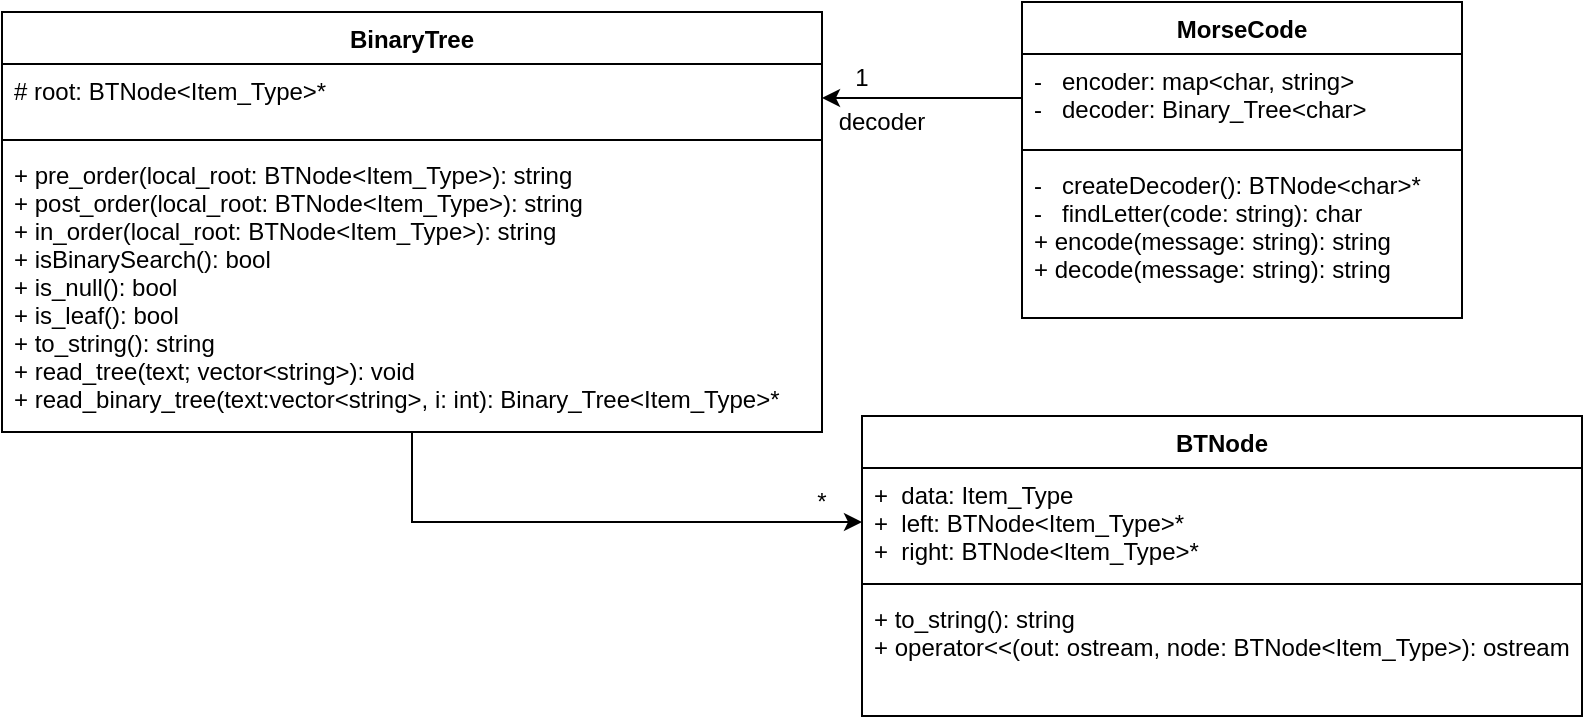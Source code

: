 <mxfile version="10.9.8" type="github"><diagram id="LvxoSfqAf_OF_vK_Qj2q" name="Page-1"><mxGraphModel dx="916" dy="549" grid="1" gridSize="10" guides="1" tooltips="1" connect="1" arrows="1" fold="1" page="1" pageScale="1" pageWidth="850" pageHeight="1100" math="0" shadow="0"><root><mxCell id="0"/><mxCell id="1" parent="0"/><mxCell id="q8BblVYlXvFASIdve6lT-19" style="edgeStyle=orthogonalEdgeStyle;rounded=0;orthogonalLoop=1;jettySize=auto;html=1;entryX=0;entryY=0.5;entryDx=0;entryDy=0;" parent="1" source="q8BblVYlXvFASIdve6lT-5" target="q8BblVYlXvFASIdve6lT-10" edge="1"><mxGeometry relative="1" as="geometry"/></mxCell><mxCell id="q8BblVYlXvFASIdve6lT-5" value="BinaryTree" style="swimlane;fontStyle=1;align=center;verticalAlign=top;childLayout=stackLayout;horizontal=1;startSize=26;horizontalStack=0;resizeParent=1;resizeParentMax=0;resizeLast=0;collapsible=1;marginBottom=0;" parent="1" vertex="1"><mxGeometry x="30" y="148" width="410" height="210" as="geometry"/></mxCell><mxCell id="q8BblVYlXvFASIdve6lT-6" value="# root: BTNode&lt;Item_Type&gt;*&#10;&#10;" style="text;strokeColor=none;fillColor=none;align=left;verticalAlign=top;spacingLeft=4;spacingRight=4;overflow=hidden;rotatable=0;points=[[0,0.5],[1,0.5]];portConstraint=eastwest;" parent="q8BblVYlXvFASIdve6lT-5" vertex="1"><mxGeometry y="26" width="410" height="34" as="geometry"/></mxCell><mxCell id="q8BblVYlXvFASIdve6lT-7" value="" style="line;strokeWidth=1;fillColor=none;align=left;verticalAlign=middle;spacingTop=-1;spacingLeft=3;spacingRight=3;rotatable=0;labelPosition=right;points=[];portConstraint=eastwest;" parent="q8BblVYlXvFASIdve6lT-5" vertex="1"><mxGeometry y="60" width="410" height="8" as="geometry"/></mxCell><mxCell id="q8BblVYlXvFASIdve6lT-8" value="+ pre_order(local_root: BTNode&lt;Item_Type&gt;): string&#10;+ post_order(local_root: BTNode&lt;Item_Type&gt;): string&#10;+ in_order(local_root: BTNode&lt;Item_Type&gt;): string&#10;+ isBinarySearch(): bool&#10;+ is_null(): bool&#10;+ is_leaf(): bool&#10;+ to_string(): string&#10;+ read_tree(text; vector&lt;string&gt;): void&#10;+ read_binary_tree(text:vector&lt;string&gt;, i: int): Binary_Tree&lt;Item_Type&gt;* " style="text;strokeColor=none;fillColor=none;align=left;verticalAlign=top;spacingLeft=4;spacingRight=4;overflow=hidden;rotatable=0;points=[[0,0.5],[1,0.5]];portConstraint=eastwest;" parent="q8BblVYlXvFASIdve6lT-5" vertex="1"><mxGeometry y="68" width="410" height="142" as="geometry"/></mxCell><mxCell id="q8BblVYlXvFASIdve6lT-9" value="BTNode" style="swimlane;fontStyle=1;align=center;verticalAlign=top;childLayout=stackLayout;horizontal=1;startSize=26;horizontalStack=0;resizeParent=1;resizeParentMax=0;resizeLast=0;collapsible=1;marginBottom=0;" parent="1" vertex="1"><mxGeometry x="460" y="350" width="360" height="150" as="geometry"/></mxCell><mxCell id="q8BblVYlXvFASIdve6lT-10" value="+  data: Item_Type &#10;+  left: BTNode&lt;Item_Type&gt;* &#10;+  right: BTNode&lt;Item_Type&gt;* " style="text;strokeColor=none;fillColor=none;align=left;verticalAlign=top;spacingLeft=4;spacingRight=4;overflow=hidden;rotatable=0;points=[[0,0.5],[1,0.5]];portConstraint=eastwest;" parent="q8BblVYlXvFASIdve6lT-9" vertex="1"><mxGeometry y="26" width="360" height="54" as="geometry"/></mxCell><mxCell id="q8BblVYlXvFASIdve6lT-11" value="" style="line;strokeWidth=1;fillColor=none;align=left;verticalAlign=middle;spacingTop=-1;spacingLeft=3;spacingRight=3;rotatable=0;labelPosition=right;points=[];portConstraint=eastwest;" parent="q8BblVYlXvFASIdve6lT-9" vertex="1"><mxGeometry y="80" width="360" height="8" as="geometry"/></mxCell><mxCell id="q8BblVYlXvFASIdve6lT-12" value="+ to_string(): string&#10;+ operator&lt;&lt;(out: ostream, node: BTNode&lt;Item_Type&gt;): ostream " style="text;strokeColor=none;fillColor=none;align=left;verticalAlign=top;spacingLeft=4;spacingRight=4;overflow=hidden;rotatable=0;points=[[0,0.5],[1,0.5]];portConstraint=eastwest;" parent="q8BblVYlXvFASIdve6lT-9" vertex="1"><mxGeometry y="88" width="360" height="62" as="geometry"/></mxCell><mxCell id="q8BblVYlXvFASIdve6lT-13" value="MorseCode" style="swimlane;fontStyle=1;align=center;verticalAlign=top;childLayout=stackLayout;horizontal=1;startSize=26;horizontalStack=0;resizeParent=1;resizeParentMax=0;resizeLast=0;collapsible=1;marginBottom=0;" parent="1" vertex="1"><mxGeometry x="540" y="143" width="220" height="158" as="geometry"/></mxCell><mxCell id="q8BblVYlXvFASIdve6lT-14" value="-   encoder: map&lt;char, string&gt; &#10;-   decoder: Binary_Tree&lt;char&gt;&#10; " style="text;strokeColor=none;fillColor=none;align=left;verticalAlign=top;spacingLeft=4;spacingRight=4;overflow=hidden;rotatable=0;points=[[0,0.5],[1,0.5]];portConstraint=eastwest;" parent="q8BblVYlXvFASIdve6lT-13" vertex="1"><mxGeometry y="26" width="220" height="44" as="geometry"/></mxCell><mxCell id="q8BblVYlXvFASIdve6lT-15" value="" style="line;strokeWidth=1;fillColor=none;align=left;verticalAlign=middle;spacingTop=-1;spacingLeft=3;spacingRight=3;rotatable=0;labelPosition=right;points=[];portConstraint=eastwest;" parent="q8BblVYlXvFASIdve6lT-13" vertex="1"><mxGeometry y="70" width="220" height="8" as="geometry"/></mxCell><mxCell id="q8BblVYlXvFASIdve6lT-16" value="-   createDecoder(): BTNode&lt;char&gt;*&#10;-   findLetter(code: string): char&#10;+ encode(message: string): string&#10;+ decode(message: string): string " style="text;strokeColor=none;fillColor=none;align=left;verticalAlign=top;spacingLeft=4;spacingRight=4;overflow=hidden;rotatable=0;points=[[0,0.5],[1,0.5]];portConstraint=eastwest;" parent="q8BblVYlXvFASIdve6lT-13" vertex="1"><mxGeometry y="78" width="220" height="80" as="geometry"/></mxCell><mxCell id="q8BblVYlXvFASIdve6lT-17" style="edgeStyle=orthogonalEdgeStyle;rounded=0;orthogonalLoop=1;jettySize=auto;html=1;exitX=0;exitY=0.5;exitDx=0;exitDy=0;entryX=1;entryY=0.5;entryDx=0;entryDy=0;" parent="1" source="q8BblVYlXvFASIdve6lT-14" target="q8BblVYlXvFASIdve6lT-6" edge="1"><mxGeometry relative="1" as="geometry"/></mxCell><mxCell id="AUwi7a0BRIpqhunH8EAG-2" value="decoder" style="text;html=1;strokeColor=none;fillColor=none;align=center;verticalAlign=middle;whiteSpace=wrap;rounded=0;" vertex="1" parent="1"><mxGeometry x="450" y="193" width="40" height="20" as="geometry"/></mxCell><mxCell id="AUwi7a0BRIpqhunH8EAG-4" value="1" style="text;html=1;strokeColor=none;fillColor=none;align=center;verticalAlign=middle;whiteSpace=wrap;rounded=0;" vertex="1" parent="1"><mxGeometry x="440" y="171" width="40" height="20" as="geometry"/></mxCell><mxCell id="AUwi7a0BRIpqhunH8EAG-6" value="*" style="text;html=1;strokeColor=none;fillColor=none;align=center;verticalAlign=middle;whiteSpace=wrap;rounded=0;" vertex="1" parent="1"><mxGeometry x="420" y="383" width="40" height="20" as="geometry"/></mxCell></root></mxGraphModel></diagram></mxfile>